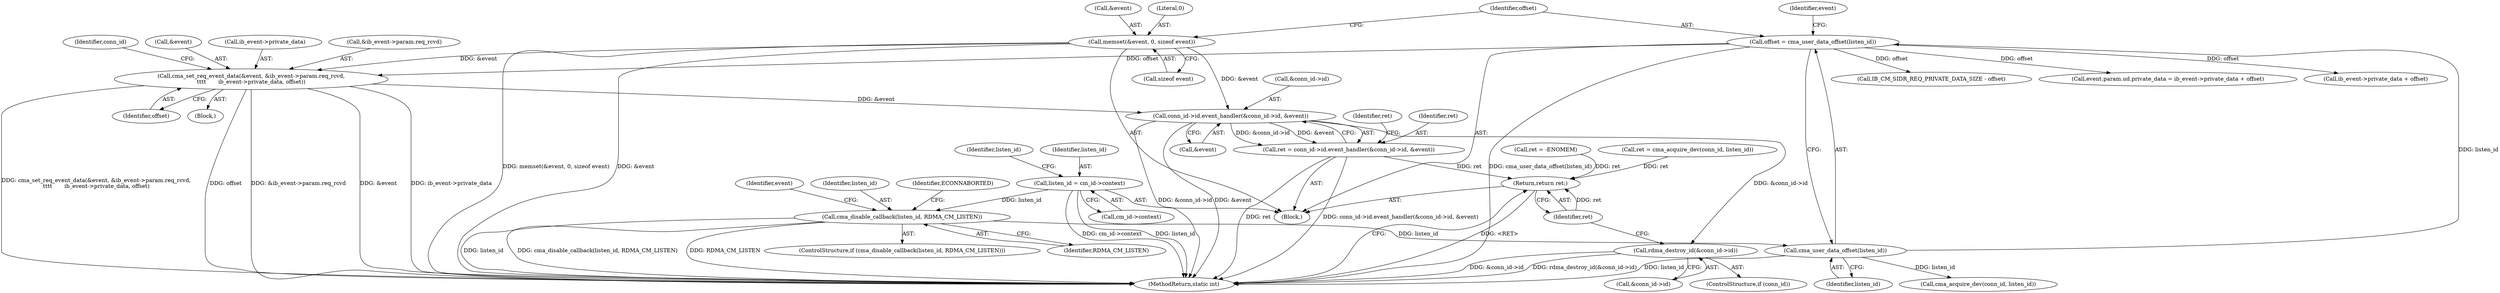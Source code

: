 digraph "0_linux_b2853fd6c2d0f383dbdf7427e263eb576a633867_0@pointer" {
"1000259" [label="(Call,conn_id->id.event_handler(&conn_id->id, &event))"];
"1000199" [label="(Call,cma_set_req_event_data(&event, &ib_event->param.req_rcvd,\n\t\t\t\t       ib_event->private_data, offset))"];
"1000135" [label="(Call,memset(&event, 0, sizeof event))"];
"1000141" [label="(Call,offset = cma_user_data_offset(listen_id))"];
"1000143" [label="(Call,cma_user_data_offset(listen_id))"];
"1000129" [label="(Call,cma_disable_callback(listen_id, RDMA_CM_LISTEN))"];
"1000112" [label="(Call,listen_id = cm_id->context)"];
"1000257" [label="(Call,ret = conn_id->id.event_handler(&conn_id->id, &event))"];
"1000338" [label="(Return,return ret;)"];
"1000333" [label="(Call,rdma_destroy_id(&conn_id->id))"];
"1000134" [label="(Identifier,ECONNABORTED)"];
"1000114" [label="(Call,cm_id->context)"];
"1000229" [label="(Call,cma_acquire_dev(conn_id, listen_id))"];
"1000340" [label="(MethodReturn,static int)"];
"1000186" [label="(Call,IB_CM_SIDR_REQ_PRIVATE_DATA_SIZE - offset)"];
"1000331" [label="(ControlStructure,if (conn_id))"];
"1000267" [label="(Identifier,ret)"];
"1000200" [label="(Call,&event)"];
"1000211" [label="(Identifier,offset)"];
"1000338" [label="(Return,return ret;)"];
"1000137" [label="(Identifier,event)"];
"1000208" [label="(Call,ib_event->private_data)"];
"1000113" [label="(Identifier,listen_id)"];
"1000135" [label="(Call,memset(&event, 0, sizeof event))"];
"1000139" [label="(Call,sizeof event)"];
"1000131" [label="(Identifier,RDMA_CM_LISTEN)"];
"1000130" [label="(Identifier,listen_id)"];
"1000142" [label="(Identifier,offset)"];
"1000136" [label="(Call,&event)"];
"1000202" [label="(Call,&ib_event->param.req_rcvd)"];
"1000260" [label="(Call,&conn_id->id)"];
"1000214" [label="(Identifier,conn_id)"];
"1000199" [label="(Call,cma_set_req_event_data(&event, &ib_event->param.req_rcvd,\n\t\t\t\t       ib_event->private_data, offset))"];
"1000144" [label="(Identifier,listen_id)"];
"1000216" [label="(Call,ret = -ENOMEM)"];
"1000143" [label="(Call,cma_user_data_offset(listen_id))"];
"1000264" [label="(Call,&event)"];
"1000147" [label="(Identifier,event)"];
"1000122" [label="(Identifier,listen_id)"];
"1000190" [label="(Block,)"];
"1000227" [label="(Call,ret = cma_acquire_dev(conn_id, listen_id))"];
"1000257" [label="(Call,ret = conn_id->id.event_handler(&conn_id->id, &event))"];
"1000334" [label="(Call,&conn_id->id)"];
"1000333" [label="(Call,rdma_destroy_id(&conn_id->id))"];
"1000259" [label="(Call,conn_id->id.event_handler(&conn_id->id, &event))"];
"1000258" [label="(Identifier,ret)"];
"1000138" [label="(Literal,0)"];
"1000165" [label="(Call,event.param.ud.private_data = ib_event->private_data + offset)"];
"1000106" [label="(Block,)"];
"1000173" [label="(Call,ib_event->private_data + offset)"];
"1000339" [label="(Identifier,ret)"];
"1000129" [label="(Call,cma_disable_callback(listen_id, RDMA_CM_LISTEN))"];
"1000141" [label="(Call,offset = cma_user_data_offset(listen_id))"];
"1000112" [label="(Call,listen_id = cm_id->context)"];
"1000128" [label="(ControlStructure,if (cma_disable_callback(listen_id, RDMA_CM_LISTEN)))"];
"1000259" -> "1000257"  [label="AST: "];
"1000259" -> "1000264"  [label="CFG: "];
"1000260" -> "1000259"  [label="AST: "];
"1000264" -> "1000259"  [label="AST: "];
"1000257" -> "1000259"  [label="CFG: "];
"1000259" -> "1000340"  [label="DDG: &conn_id->id"];
"1000259" -> "1000340"  [label="DDG: &event"];
"1000259" -> "1000257"  [label="DDG: &conn_id->id"];
"1000259" -> "1000257"  [label="DDG: &event"];
"1000199" -> "1000259"  [label="DDG: &event"];
"1000135" -> "1000259"  [label="DDG: &event"];
"1000259" -> "1000333"  [label="DDG: &conn_id->id"];
"1000199" -> "1000190"  [label="AST: "];
"1000199" -> "1000211"  [label="CFG: "];
"1000200" -> "1000199"  [label="AST: "];
"1000202" -> "1000199"  [label="AST: "];
"1000208" -> "1000199"  [label="AST: "];
"1000211" -> "1000199"  [label="AST: "];
"1000214" -> "1000199"  [label="CFG: "];
"1000199" -> "1000340"  [label="DDG: &event"];
"1000199" -> "1000340"  [label="DDG: ib_event->private_data"];
"1000199" -> "1000340"  [label="DDG: cma_set_req_event_data(&event, &ib_event->param.req_rcvd,\n\t\t\t\t       ib_event->private_data, offset)"];
"1000199" -> "1000340"  [label="DDG: offset"];
"1000199" -> "1000340"  [label="DDG: &ib_event->param.req_rcvd"];
"1000135" -> "1000199"  [label="DDG: &event"];
"1000141" -> "1000199"  [label="DDG: offset"];
"1000135" -> "1000106"  [label="AST: "];
"1000135" -> "1000139"  [label="CFG: "];
"1000136" -> "1000135"  [label="AST: "];
"1000138" -> "1000135"  [label="AST: "];
"1000139" -> "1000135"  [label="AST: "];
"1000142" -> "1000135"  [label="CFG: "];
"1000135" -> "1000340"  [label="DDG: memset(&event, 0, sizeof event)"];
"1000135" -> "1000340"  [label="DDG: &event"];
"1000141" -> "1000106"  [label="AST: "];
"1000141" -> "1000143"  [label="CFG: "];
"1000142" -> "1000141"  [label="AST: "];
"1000143" -> "1000141"  [label="AST: "];
"1000147" -> "1000141"  [label="CFG: "];
"1000141" -> "1000340"  [label="DDG: cma_user_data_offset(listen_id)"];
"1000143" -> "1000141"  [label="DDG: listen_id"];
"1000141" -> "1000165"  [label="DDG: offset"];
"1000141" -> "1000173"  [label="DDG: offset"];
"1000141" -> "1000186"  [label="DDG: offset"];
"1000143" -> "1000144"  [label="CFG: "];
"1000144" -> "1000143"  [label="AST: "];
"1000143" -> "1000340"  [label="DDG: listen_id"];
"1000129" -> "1000143"  [label="DDG: listen_id"];
"1000143" -> "1000229"  [label="DDG: listen_id"];
"1000129" -> "1000128"  [label="AST: "];
"1000129" -> "1000131"  [label="CFG: "];
"1000130" -> "1000129"  [label="AST: "];
"1000131" -> "1000129"  [label="AST: "];
"1000134" -> "1000129"  [label="CFG: "];
"1000137" -> "1000129"  [label="CFG: "];
"1000129" -> "1000340"  [label="DDG: listen_id"];
"1000129" -> "1000340"  [label="DDG: cma_disable_callback(listen_id, RDMA_CM_LISTEN)"];
"1000129" -> "1000340"  [label="DDG: RDMA_CM_LISTEN"];
"1000112" -> "1000129"  [label="DDG: listen_id"];
"1000112" -> "1000106"  [label="AST: "];
"1000112" -> "1000114"  [label="CFG: "];
"1000113" -> "1000112"  [label="AST: "];
"1000114" -> "1000112"  [label="AST: "];
"1000122" -> "1000112"  [label="CFG: "];
"1000112" -> "1000340"  [label="DDG: cm_id->context"];
"1000112" -> "1000340"  [label="DDG: listen_id"];
"1000257" -> "1000106"  [label="AST: "];
"1000258" -> "1000257"  [label="AST: "];
"1000267" -> "1000257"  [label="CFG: "];
"1000257" -> "1000340"  [label="DDG: conn_id->id.event_handler(&conn_id->id, &event)"];
"1000257" -> "1000340"  [label="DDG: ret"];
"1000257" -> "1000338"  [label="DDG: ret"];
"1000338" -> "1000106"  [label="AST: "];
"1000338" -> "1000339"  [label="CFG: "];
"1000339" -> "1000338"  [label="AST: "];
"1000340" -> "1000338"  [label="CFG: "];
"1000338" -> "1000340"  [label="DDG: <RET>"];
"1000339" -> "1000338"  [label="DDG: ret"];
"1000216" -> "1000338"  [label="DDG: ret"];
"1000227" -> "1000338"  [label="DDG: ret"];
"1000333" -> "1000331"  [label="AST: "];
"1000333" -> "1000334"  [label="CFG: "];
"1000334" -> "1000333"  [label="AST: "];
"1000339" -> "1000333"  [label="CFG: "];
"1000333" -> "1000340"  [label="DDG: &conn_id->id"];
"1000333" -> "1000340"  [label="DDG: rdma_destroy_id(&conn_id->id)"];
}
